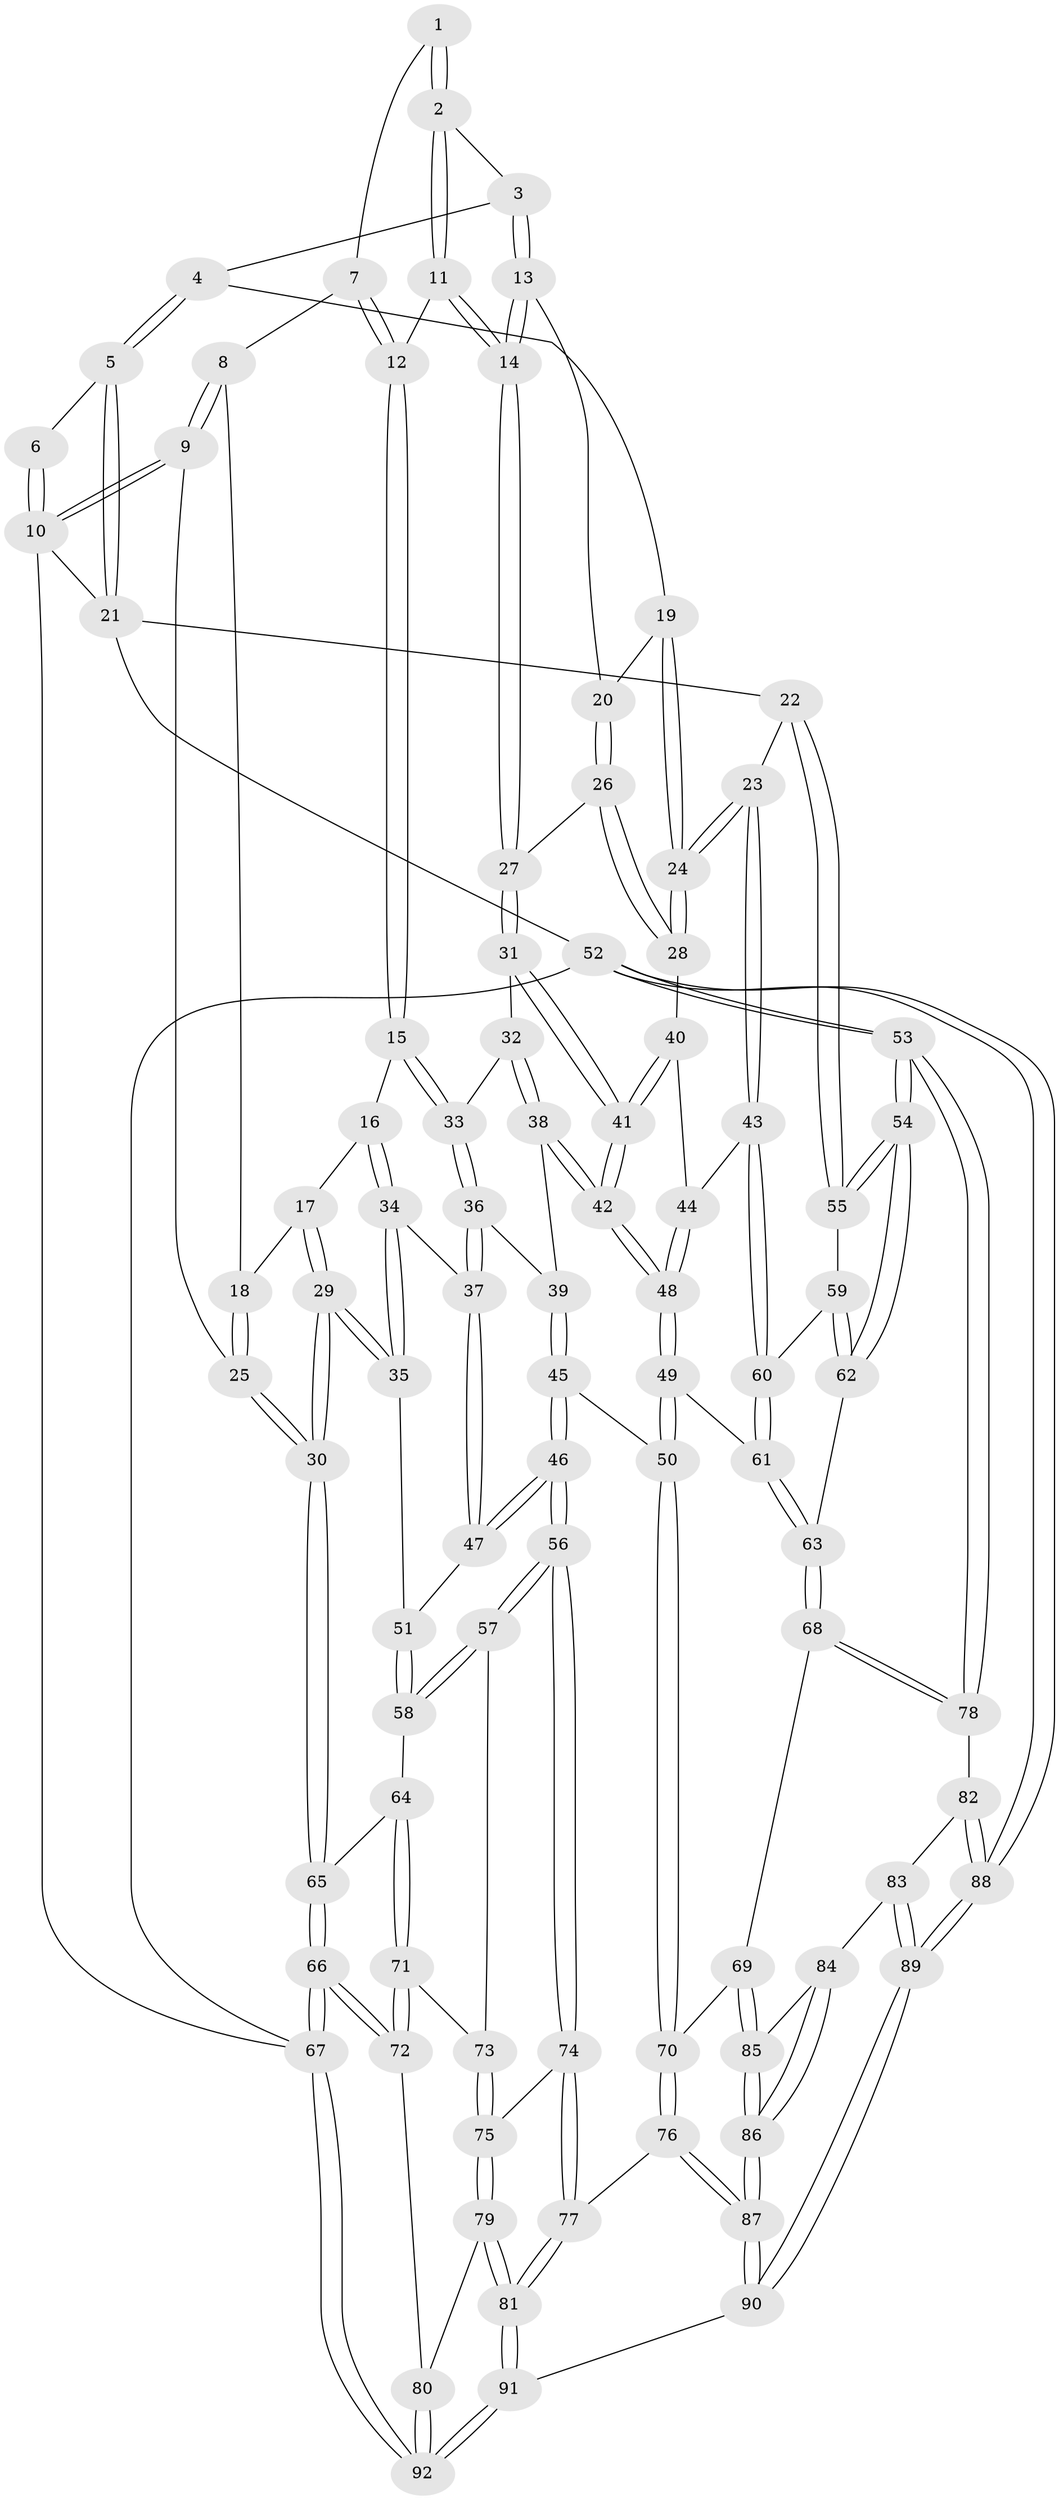 // Generated by graph-tools (version 1.1) at 2025/51/03/09/25 03:51:10]
// undirected, 92 vertices, 227 edges
graph export_dot {
graph [start="1"]
  node [color=gray90,style=filled];
  1 [pos="+0.3385100046543816+0"];
  2 [pos="+0.5049700947784894+0.10202589481272388"];
  3 [pos="+0.6302016993788763+0.05613609789513757"];
  4 [pos="+0.8288210356862494+0"];
  5 [pos="+0.9139033357943432+0"];
  6 [pos="+0.336020967407607+0"];
  7 [pos="+0.3178958692534337+0.016619225386183753"];
  8 [pos="+0.2318376533167938+0.11442663278213216"];
  9 [pos="+0+0.026906756221510772"];
  10 [pos="+0+0"];
  11 [pos="+0.4517245067210182+0.19358552947236152"];
  12 [pos="+0.4127703733100642+0.19584838513213"];
  13 [pos="+0.5873577076257076+0.1992626382323943"];
  14 [pos="+0.5136371422496762+0.24519006182664016"];
  15 [pos="+0.38065695445988984+0.2232328083721797"];
  16 [pos="+0.2869848663255689+0.23334946083959068"];
  17 [pos="+0.24574590719474668+0.1940568846668946"];
  18 [pos="+0.24191228026688116+0.18042325689523853"];
  19 [pos="+0.8102369937933678+0"];
  20 [pos="+0.6318655878305163+0.22836358448761104"];
  21 [pos="+1+0"];
  22 [pos="+1+0.0029881091836451673"];
  23 [pos="+0.7945470015102907+0.38999783702437"];
  24 [pos="+0.7390562564353168+0.3106653504918929"];
  25 [pos="+0+0.22006423198735586"];
  26 [pos="+0.6771396865522419+0.29469092616170883"];
  27 [pos="+0.52304576894992+0.27934883979137826"];
  28 [pos="+0.6948301825041842+0.30517238598130697"];
  29 [pos="+0.002936495710176803+0.35298591645055316"];
  30 [pos="+0+0.33922700319978694"];
  31 [pos="+0.5145625446346249+0.3224496571342752"];
  32 [pos="+0.39683682562857364+0.29732257754745245"];
  33 [pos="+0.3880452840719174+0.29265099642292003"];
  34 [pos="+0.2591414260625136+0.338140849021545"];
  35 [pos="+0.003857177618688986+0.3532581375171626"];
  36 [pos="+0.3608918204884235+0.36468792516549214"];
  37 [pos="+0.299407729226849+0.38372517018555496"];
  38 [pos="+0.483423274014194+0.38278043021487984"];
  39 [pos="+0.38399454145936185+0.37562196815590976"];
  40 [pos="+0.612206079928952+0.3611101750293998"];
  41 [pos="+0.512470102692766+0.38237872672313544"];
  42 [pos="+0.5094472731003737+0.3886742675178106"];
  43 [pos="+0.7961068829965963+0.41293427791817316"];
  44 [pos="+0.630366851114813+0.4115276485454479"];
  45 [pos="+0.42475560062154766+0.5801503715305742"];
  46 [pos="+0.3437855962534259+0.5887295911200076"];
  47 [pos="+0.2974211141900265+0.40282442868744794"];
  48 [pos="+0.5212739010703549+0.5216501838049306"];
  49 [pos="+0.520675006567611+0.5339464189025689"];
  50 [pos="+0.4703682728139499+0.5807785138872282"];
  51 [pos="+0.16536477408652858+0.46673352613291047"];
  52 [pos="+1+1"];
  53 [pos="+1+0.6787542477385962"];
  54 [pos="+1+0.6701359931761517"];
  55 [pos="+1+0.41016624106013844"];
  56 [pos="+0.30946959403480884+0.609330164080072"];
  57 [pos="+0.26911270573738705+0.5972344066974892"];
  58 [pos="+0.2437348778841084+0.5857731074251202"];
  59 [pos="+0.8634238090048524+0.44022372615249605"];
  60 [pos="+0.7962077042673602+0.41345090047427197"];
  61 [pos="+0.7304824131597905+0.5465208252235091"];
  62 [pos="+0.9498245918726077+0.5657851687516898"];
  63 [pos="+0.7617770023335668+0.6239045000239922"];
  64 [pos="+0.1637037303686503+0.5965246814608471"];
  65 [pos="+0+0.3721491254900829"];
  66 [pos="+0+0.7598461920627002"];
  67 [pos="+0+1"];
  68 [pos="+0.7647648887216513+0.6517765533857339"];
  69 [pos="+0.5594908884828448+0.7635033330192376"];
  70 [pos="+0.5437785037799735+0.7597593302481249"];
  71 [pos="+0.026537417590360497+0.6905013219202443"];
  72 [pos="+0+0.7651463021302476"];
  73 [pos="+0.14168320174988197+0.6940081939394867"];
  74 [pos="+0.2870694508944769+0.7290069667172295"];
  75 [pos="+0.2178294332356264+0.7613776777339094"];
  76 [pos="+0.44374196098406704+0.8630198925184558"];
  77 [pos="+0.35117154305460546+0.8374502818141965"];
  78 [pos="+0.8514065041203088+0.7738643118672309"];
  79 [pos="+0.10362429516914469+0.8504271969290295"];
  80 [pos="+0.06073329729399135+0.8438762625698969"];
  81 [pos="+0.2272751331124844+0.9626735133100689"];
  82 [pos="+0.8486807512998045+0.7810362126267301"];
  83 [pos="+0.6859004906063711+0.8566790434993663"];
  84 [pos="+0.6567175942881534+0.8452650808047466"];
  85 [pos="+0.6120431799317574+0.8147664351855598"];
  86 [pos="+0.5330502478214879+1"];
  87 [pos="+0.5052921450800887+1"];
  88 [pos="+0.9347964242426339+1"];
  89 [pos="+0.7334538001857729+1"];
  90 [pos="+0.5122986208757517+1"];
  91 [pos="+0.26666712285836436+1"];
  92 [pos="+0.12532503026031266+1"];
  1 -- 2;
  1 -- 2;
  1 -- 7;
  2 -- 3;
  2 -- 11;
  2 -- 11;
  3 -- 4;
  3 -- 13;
  3 -- 13;
  4 -- 5;
  4 -- 5;
  4 -- 19;
  5 -- 6;
  5 -- 21;
  5 -- 21;
  6 -- 10;
  6 -- 10;
  7 -- 8;
  7 -- 12;
  7 -- 12;
  8 -- 9;
  8 -- 9;
  8 -- 18;
  9 -- 10;
  9 -- 10;
  9 -- 25;
  10 -- 21;
  10 -- 67;
  11 -- 12;
  11 -- 14;
  11 -- 14;
  12 -- 15;
  12 -- 15;
  13 -- 14;
  13 -- 14;
  13 -- 20;
  14 -- 27;
  14 -- 27;
  15 -- 16;
  15 -- 33;
  15 -- 33;
  16 -- 17;
  16 -- 34;
  16 -- 34;
  17 -- 18;
  17 -- 29;
  17 -- 29;
  18 -- 25;
  18 -- 25;
  19 -- 20;
  19 -- 24;
  19 -- 24;
  20 -- 26;
  20 -- 26;
  21 -- 22;
  21 -- 52;
  22 -- 23;
  22 -- 55;
  22 -- 55;
  23 -- 24;
  23 -- 24;
  23 -- 43;
  23 -- 43;
  24 -- 28;
  24 -- 28;
  25 -- 30;
  25 -- 30;
  26 -- 27;
  26 -- 28;
  26 -- 28;
  27 -- 31;
  27 -- 31;
  28 -- 40;
  29 -- 30;
  29 -- 30;
  29 -- 35;
  29 -- 35;
  30 -- 65;
  30 -- 65;
  31 -- 32;
  31 -- 41;
  31 -- 41;
  32 -- 33;
  32 -- 38;
  32 -- 38;
  33 -- 36;
  33 -- 36;
  34 -- 35;
  34 -- 35;
  34 -- 37;
  35 -- 51;
  36 -- 37;
  36 -- 37;
  36 -- 39;
  37 -- 47;
  37 -- 47;
  38 -- 39;
  38 -- 42;
  38 -- 42;
  39 -- 45;
  39 -- 45;
  40 -- 41;
  40 -- 41;
  40 -- 44;
  41 -- 42;
  41 -- 42;
  42 -- 48;
  42 -- 48;
  43 -- 44;
  43 -- 60;
  43 -- 60;
  44 -- 48;
  44 -- 48;
  45 -- 46;
  45 -- 46;
  45 -- 50;
  46 -- 47;
  46 -- 47;
  46 -- 56;
  46 -- 56;
  47 -- 51;
  48 -- 49;
  48 -- 49;
  49 -- 50;
  49 -- 50;
  49 -- 61;
  50 -- 70;
  50 -- 70;
  51 -- 58;
  51 -- 58;
  52 -- 53;
  52 -- 53;
  52 -- 88;
  52 -- 88;
  52 -- 67;
  53 -- 54;
  53 -- 54;
  53 -- 78;
  53 -- 78;
  54 -- 55;
  54 -- 55;
  54 -- 62;
  54 -- 62;
  55 -- 59;
  56 -- 57;
  56 -- 57;
  56 -- 74;
  56 -- 74;
  57 -- 58;
  57 -- 58;
  57 -- 73;
  58 -- 64;
  59 -- 60;
  59 -- 62;
  59 -- 62;
  60 -- 61;
  60 -- 61;
  61 -- 63;
  61 -- 63;
  62 -- 63;
  63 -- 68;
  63 -- 68;
  64 -- 65;
  64 -- 71;
  64 -- 71;
  65 -- 66;
  65 -- 66;
  66 -- 67;
  66 -- 67;
  66 -- 72;
  66 -- 72;
  67 -- 92;
  67 -- 92;
  68 -- 69;
  68 -- 78;
  68 -- 78;
  69 -- 70;
  69 -- 85;
  69 -- 85;
  70 -- 76;
  70 -- 76;
  71 -- 72;
  71 -- 72;
  71 -- 73;
  72 -- 80;
  73 -- 75;
  73 -- 75;
  74 -- 75;
  74 -- 77;
  74 -- 77;
  75 -- 79;
  75 -- 79;
  76 -- 77;
  76 -- 87;
  76 -- 87;
  77 -- 81;
  77 -- 81;
  78 -- 82;
  79 -- 80;
  79 -- 81;
  79 -- 81;
  80 -- 92;
  80 -- 92;
  81 -- 91;
  81 -- 91;
  82 -- 83;
  82 -- 88;
  82 -- 88;
  83 -- 84;
  83 -- 89;
  83 -- 89;
  84 -- 85;
  84 -- 86;
  84 -- 86;
  85 -- 86;
  85 -- 86;
  86 -- 87;
  86 -- 87;
  87 -- 90;
  87 -- 90;
  88 -- 89;
  88 -- 89;
  89 -- 90;
  89 -- 90;
  90 -- 91;
  91 -- 92;
  91 -- 92;
}
